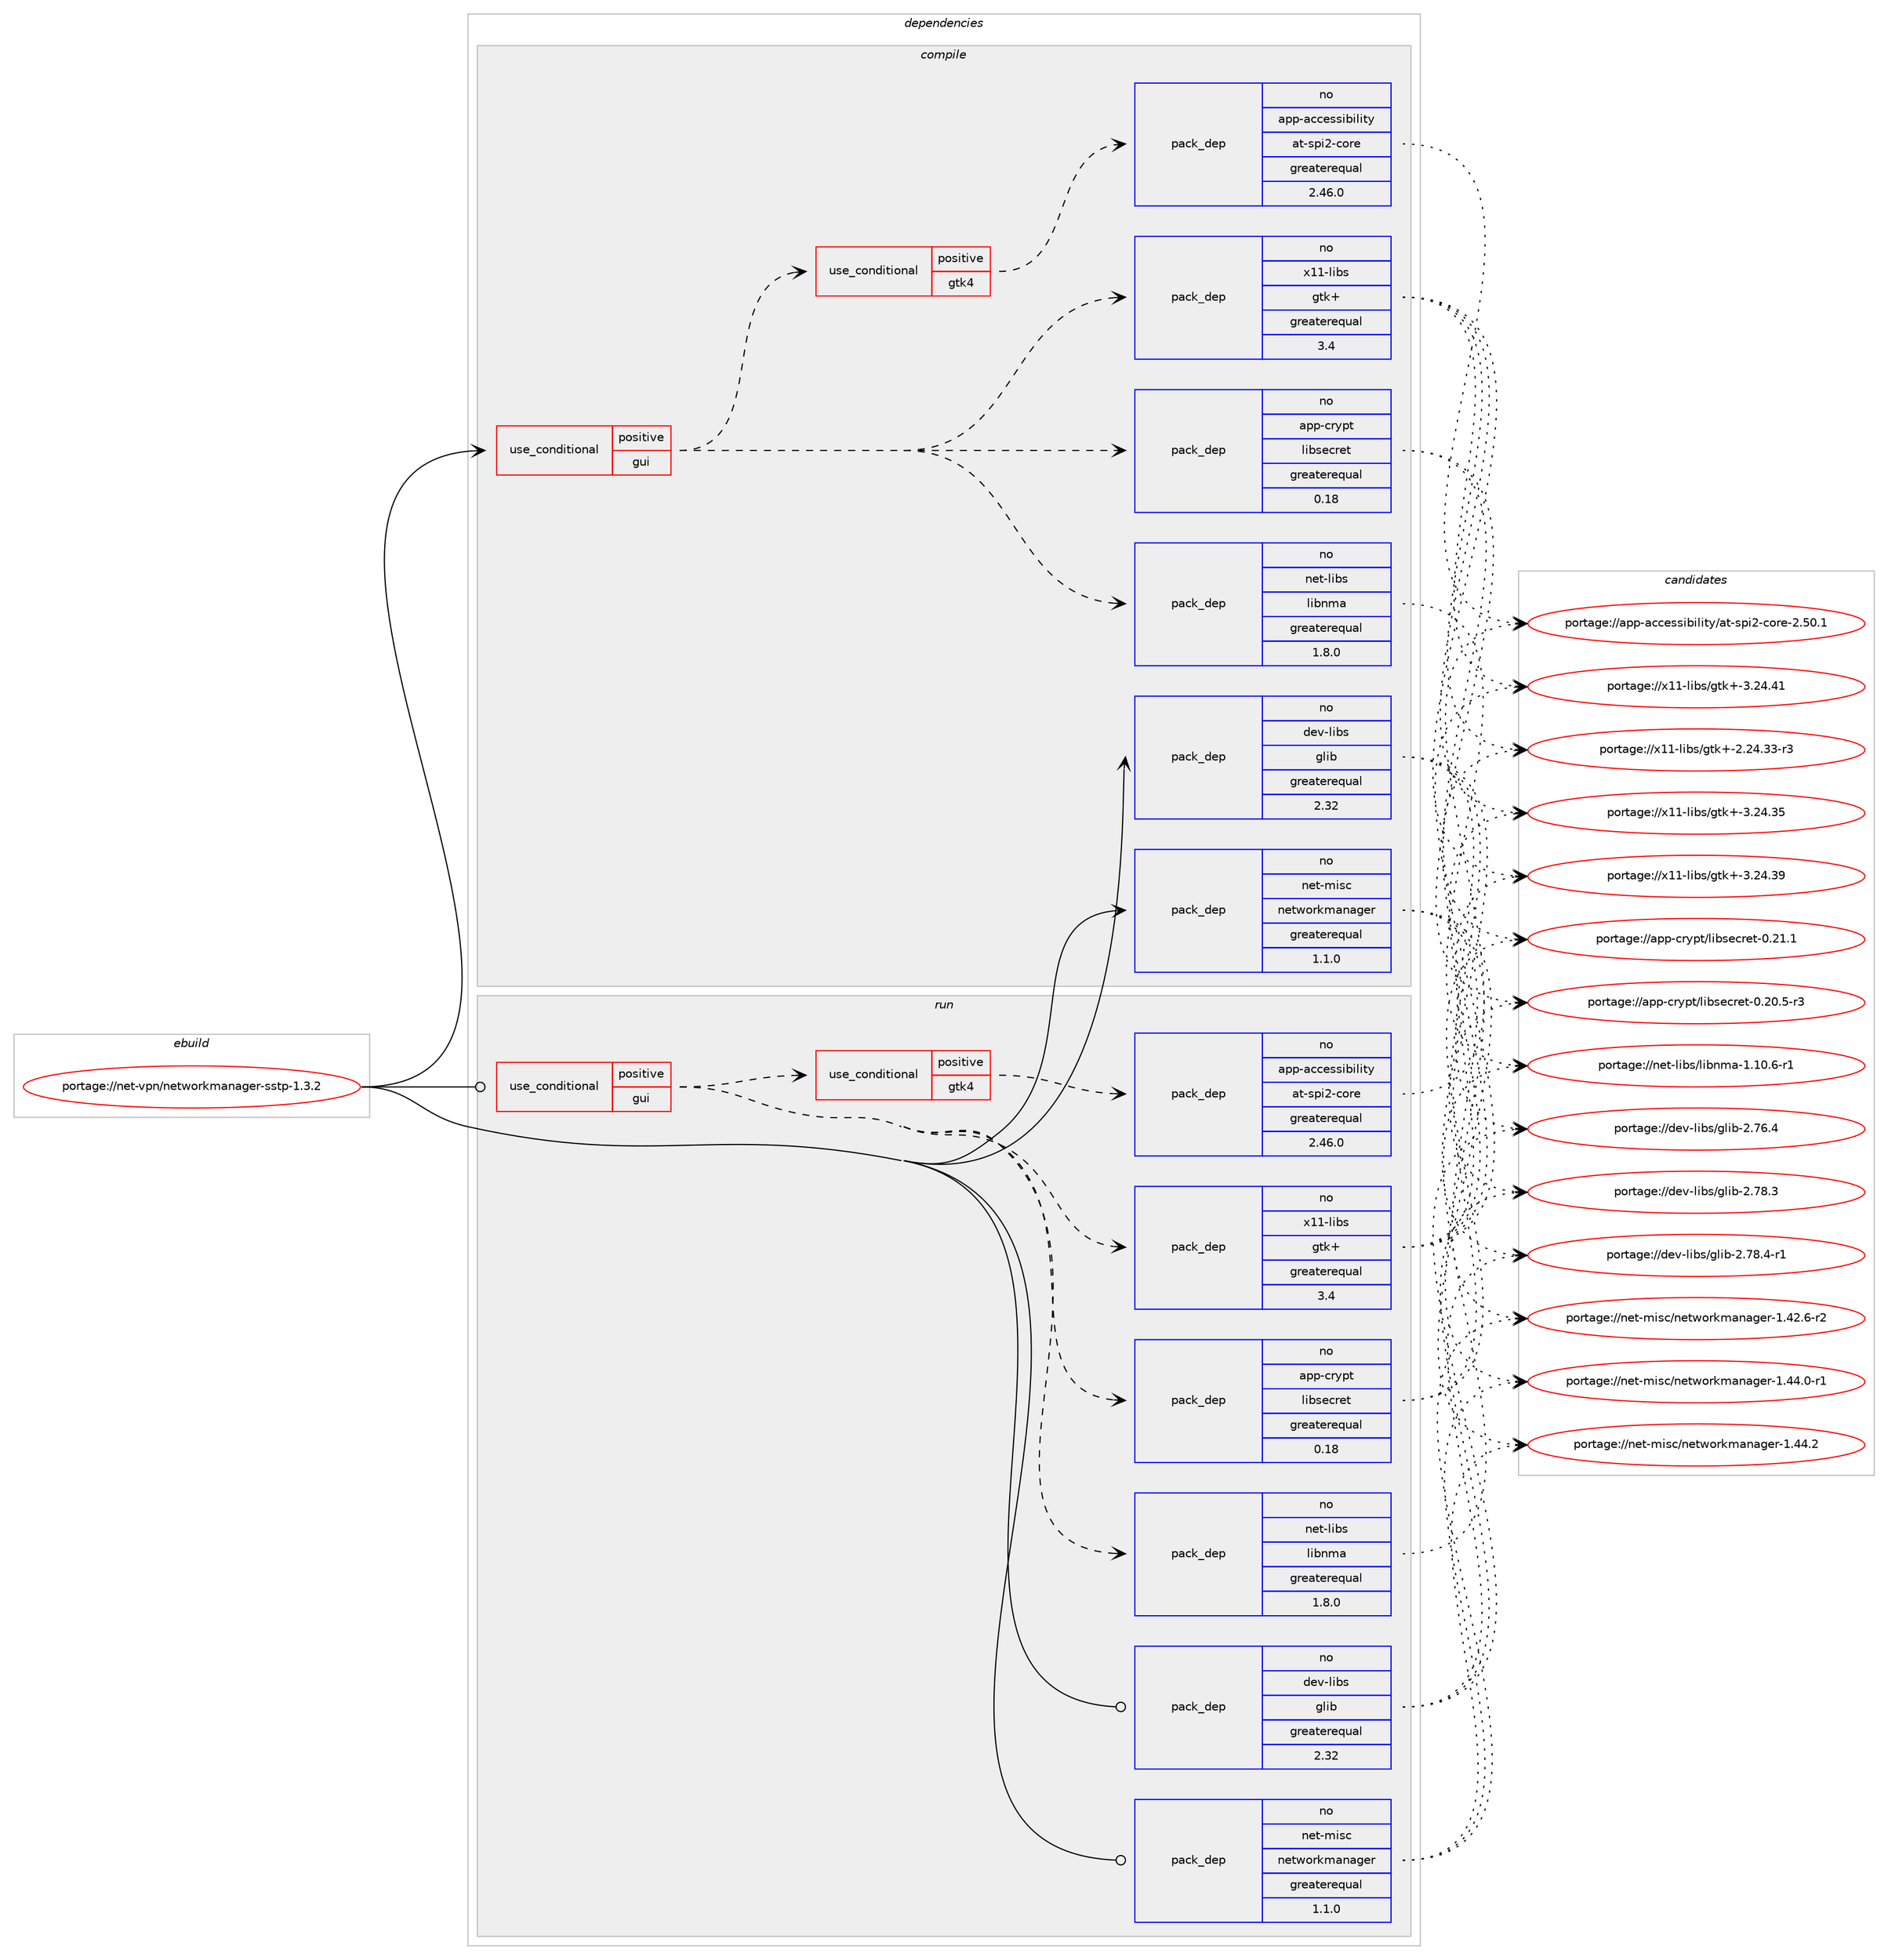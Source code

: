 digraph prolog {

# *************
# Graph options
# *************

newrank=true;
concentrate=true;
compound=true;
graph [rankdir=LR,fontname=Helvetica,fontsize=10,ranksep=1.5];#, ranksep=2.5, nodesep=0.2];
edge  [arrowhead=vee];
node  [fontname=Helvetica,fontsize=10];

# **********
# The ebuild
# **********

subgraph cluster_leftcol {
color=gray;
rank=same;
label=<<i>ebuild</i>>;
id [label="portage://net-vpn/networkmanager-sstp-1.3.2", color=red, width=4, href="../net-vpn/networkmanager-sstp-1.3.2.svg"];
}

# ****************
# The dependencies
# ****************

subgraph cluster_midcol {
color=gray;
label=<<i>dependencies</i>>;
subgraph cluster_compile {
fillcolor="#eeeeee";
style=filled;
label=<<i>compile</i>>;
subgraph cond6909 {
dependency9854 [label=<<TABLE BORDER="0" CELLBORDER="1" CELLSPACING="0" CELLPADDING="4"><TR><TD ROWSPAN="3" CELLPADDING="10">use_conditional</TD></TR><TR><TD>positive</TD></TR><TR><TD>gui</TD></TR></TABLE>>, shape=none, color=red];
subgraph pack2849 {
dependency9855 [label=<<TABLE BORDER="0" CELLBORDER="1" CELLSPACING="0" CELLPADDING="4" WIDTH="220"><TR><TD ROWSPAN="6" CELLPADDING="30">pack_dep</TD></TR><TR><TD WIDTH="110">no</TD></TR><TR><TD>net-libs</TD></TR><TR><TD>libnma</TD></TR><TR><TD>greaterequal</TD></TR><TR><TD>1.8.0</TD></TR></TABLE>>, shape=none, color=blue];
}
dependency9854:e -> dependency9855:w [weight=20,style="dashed",arrowhead="vee"];
subgraph pack2850 {
dependency9856 [label=<<TABLE BORDER="0" CELLBORDER="1" CELLSPACING="0" CELLPADDING="4" WIDTH="220"><TR><TD ROWSPAN="6" CELLPADDING="30">pack_dep</TD></TR><TR><TD WIDTH="110">no</TD></TR><TR><TD>app-crypt</TD></TR><TR><TD>libsecret</TD></TR><TR><TD>greaterequal</TD></TR><TR><TD>0.18</TD></TR></TABLE>>, shape=none, color=blue];
}
dependency9854:e -> dependency9856:w [weight=20,style="dashed",arrowhead="vee"];
subgraph pack2851 {
dependency9857 [label=<<TABLE BORDER="0" CELLBORDER="1" CELLSPACING="0" CELLPADDING="4" WIDTH="220"><TR><TD ROWSPAN="6" CELLPADDING="30">pack_dep</TD></TR><TR><TD WIDTH="110">no</TD></TR><TR><TD>x11-libs</TD></TR><TR><TD>gtk+</TD></TR><TR><TD>greaterequal</TD></TR><TR><TD>3.4</TD></TR></TABLE>>, shape=none, color=blue];
}
dependency9854:e -> dependency9857:w [weight=20,style="dashed",arrowhead="vee"];
subgraph cond6910 {
dependency9858 [label=<<TABLE BORDER="0" CELLBORDER="1" CELLSPACING="0" CELLPADDING="4"><TR><TD ROWSPAN="3" CELLPADDING="10">use_conditional</TD></TR><TR><TD>positive</TD></TR><TR><TD>gtk4</TD></TR></TABLE>>, shape=none, color=red];
subgraph pack2852 {
dependency9859 [label=<<TABLE BORDER="0" CELLBORDER="1" CELLSPACING="0" CELLPADDING="4" WIDTH="220"><TR><TD ROWSPAN="6" CELLPADDING="30">pack_dep</TD></TR><TR><TD WIDTH="110">no</TD></TR><TR><TD>app-accessibility</TD></TR><TR><TD>at-spi2-core</TD></TR><TR><TD>greaterequal</TD></TR><TR><TD>2.46.0</TD></TR></TABLE>>, shape=none, color=blue];
}
dependency9858:e -> dependency9859:w [weight=20,style="dashed",arrowhead="vee"];
# *** BEGIN UNKNOWN DEPENDENCY TYPE (TODO) ***
# dependency9858 -> package_dependency(portage://net-vpn/networkmanager-sstp-1.3.2,install,no,media-libs,graphene,none,[,,],[],[])
# *** END UNKNOWN DEPENDENCY TYPE (TODO) ***

# *** BEGIN UNKNOWN DEPENDENCY TYPE (TODO) ***
# dependency9858 -> package_dependency(portage://net-vpn/networkmanager-sstp-1.3.2,install,no,media-libs,harfbuzz,none,[,,],any_same_slot,[])
# *** END UNKNOWN DEPENDENCY TYPE (TODO) ***

# *** BEGIN UNKNOWN DEPENDENCY TYPE (TODO) ***
# dependency9858 -> package_dependency(portage://net-vpn/networkmanager-sstp-1.3.2,install,no,x11-libs,cairo,none,[,,],[],[])
# *** END UNKNOWN DEPENDENCY TYPE (TODO) ***

# *** BEGIN UNKNOWN DEPENDENCY TYPE (TODO) ***
# dependency9858 -> package_dependency(portage://net-vpn/networkmanager-sstp-1.3.2,install,no,x11-libs,gdk-pixbuf,none,[,,],[slot(2)],[])
# *** END UNKNOWN DEPENDENCY TYPE (TODO) ***

# *** BEGIN UNKNOWN DEPENDENCY TYPE (TODO) ***
# dependency9858 -> package_dependency(portage://net-vpn/networkmanager-sstp-1.3.2,install,no,x11-libs,pango,none,[,,],[],[])
# *** END UNKNOWN DEPENDENCY TYPE (TODO) ***

# *** BEGIN UNKNOWN DEPENDENCY TYPE (TODO) ***
# dependency9858 -> package_dependency(portage://net-vpn/networkmanager-sstp-1.3.2,install,no,gui-libs,gtk,none,[,,],[slot(4)],[])
# *** END UNKNOWN DEPENDENCY TYPE (TODO) ***

}
dependency9854:e -> dependency9858:w [weight=20,style="dashed",arrowhead="vee"];
}
id:e -> dependency9854:w [weight=20,style="solid",arrowhead="vee"];
subgraph pack2853 {
dependency9860 [label=<<TABLE BORDER="0" CELLBORDER="1" CELLSPACING="0" CELLPADDING="4" WIDTH="220"><TR><TD ROWSPAN="6" CELLPADDING="30">pack_dep</TD></TR><TR><TD WIDTH="110">no</TD></TR><TR><TD>dev-libs</TD></TR><TR><TD>glib</TD></TR><TR><TD>greaterequal</TD></TR><TR><TD>2.32</TD></TR></TABLE>>, shape=none, color=blue];
}
id:e -> dependency9860:w [weight=20,style="solid",arrowhead="vee"];
# *** BEGIN UNKNOWN DEPENDENCY TYPE (TODO) ***
# id -> package_dependency(portage://net-vpn/networkmanager-sstp-1.3.2,install,no,net-dialup,ppp,none,[,,],any_same_slot,[])
# *** END UNKNOWN DEPENDENCY TYPE (TODO) ***

# *** BEGIN UNKNOWN DEPENDENCY TYPE (TODO) ***
# id -> package_dependency(portage://net-vpn/networkmanager-sstp-1.3.2,install,no,net-libs,gnutls,none,[,,],any_same_slot,[])
# *** END UNKNOWN DEPENDENCY TYPE (TODO) ***

subgraph pack2854 {
dependency9861 [label=<<TABLE BORDER="0" CELLBORDER="1" CELLSPACING="0" CELLPADDING="4" WIDTH="220"><TR><TD ROWSPAN="6" CELLPADDING="30">pack_dep</TD></TR><TR><TD WIDTH="110">no</TD></TR><TR><TD>net-misc</TD></TR><TR><TD>networkmanager</TD></TR><TR><TD>greaterequal</TD></TR><TR><TD>1.1.0</TD></TR></TABLE>>, shape=none, color=blue];
}
id:e -> dependency9861:w [weight=20,style="solid",arrowhead="vee"];
# *** BEGIN UNKNOWN DEPENDENCY TYPE (TODO) ***
# id -> package_dependency(portage://net-vpn/networkmanager-sstp-1.3.2,install,no,net-misc,sstp-client,none,[,,],[],[])
# *** END UNKNOWN DEPENDENCY TYPE (TODO) ***

}
subgraph cluster_compileandrun {
fillcolor="#eeeeee";
style=filled;
label=<<i>compile and run</i>>;
}
subgraph cluster_run {
fillcolor="#eeeeee";
style=filled;
label=<<i>run</i>>;
subgraph cond6911 {
dependency9862 [label=<<TABLE BORDER="0" CELLBORDER="1" CELLSPACING="0" CELLPADDING="4"><TR><TD ROWSPAN="3" CELLPADDING="10">use_conditional</TD></TR><TR><TD>positive</TD></TR><TR><TD>gui</TD></TR></TABLE>>, shape=none, color=red];
subgraph pack2855 {
dependency9863 [label=<<TABLE BORDER="0" CELLBORDER="1" CELLSPACING="0" CELLPADDING="4" WIDTH="220"><TR><TD ROWSPAN="6" CELLPADDING="30">pack_dep</TD></TR><TR><TD WIDTH="110">no</TD></TR><TR><TD>net-libs</TD></TR><TR><TD>libnma</TD></TR><TR><TD>greaterequal</TD></TR><TR><TD>1.8.0</TD></TR></TABLE>>, shape=none, color=blue];
}
dependency9862:e -> dependency9863:w [weight=20,style="dashed",arrowhead="vee"];
subgraph pack2856 {
dependency9864 [label=<<TABLE BORDER="0" CELLBORDER="1" CELLSPACING="0" CELLPADDING="4" WIDTH="220"><TR><TD ROWSPAN="6" CELLPADDING="30">pack_dep</TD></TR><TR><TD WIDTH="110">no</TD></TR><TR><TD>app-crypt</TD></TR><TR><TD>libsecret</TD></TR><TR><TD>greaterequal</TD></TR><TR><TD>0.18</TD></TR></TABLE>>, shape=none, color=blue];
}
dependency9862:e -> dependency9864:w [weight=20,style="dashed",arrowhead="vee"];
subgraph pack2857 {
dependency9865 [label=<<TABLE BORDER="0" CELLBORDER="1" CELLSPACING="0" CELLPADDING="4" WIDTH="220"><TR><TD ROWSPAN="6" CELLPADDING="30">pack_dep</TD></TR><TR><TD WIDTH="110">no</TD></TR><TR><TD>x11-libs</TD></TR><TR><TD>gtk+</TD></TR><TR><TD>greaterequal</TD></TR><TR><TD>3.4</TD></TR></TABLE>>, shape=none, color=blue];
}
dependency9862:e -> dependency9865:w [weight=20,style="dashed",arrowhead="vee"];
subgraph cond6912 {
dependency9866 [label=<<TABLE BORDER="0" CELLBORDER="1" CELLSPACING="0" CELLPADDING="4"><TR><TD ROWSPAN="3" CELLPADDING="10">use_conditional</TD></TR><TR><TD>positive</TD></TR><TR><TD>gtk4</TD></TR></TABLE>>, shape=none, color=red];
subgraph pack2858 {
dependency9867 [label=<<TABLE BORDER="0" CELLBORDER="1" CELLSPACING="0" CELLPADDING="4" WIDTH="220"><TR><TD ROWSPAN="6" CELLPADDING="30">pack_dep</TD></TR><TR><TD WIDTH="110">no</TD></TR><TR><TD>app-accessibility</TD></TR><TR><TD>at-spi2-core</TD></TR><TR><TD>greaterequal</TD></TR><TR><TD>2.46.0</TD></TR></TABLE>>, shape=none, color=blue];
}
dependency9866:e -> dependency9867:w [weight=20,style="dashed",arrowhead="vee"];
# *** BEGIN UNKNOWN DEPENDENCY TYPE (TODO) ***
# dependency9866 -> package_dependency(portage://net-vpn/networkmanager-sstp-1.3.2,run,no,media-libs,graphene,none,[,,],[],[])
# *** END UNKNOWN DEPENDENCY TYPE (TODO) ***

# *** BEGIN UNKNOWN DEPENDENCY TYPE (TODO) ***
# dependency9866 -> package_dependency(portage://net-vpn/networkmanager-sstp-1.3.2,run,no,media-libs,harfbuzz,none,[,,],any_same_slot,[])
# *** END UNKNOWN DEPENDENCY TYPE (TODO) ***

# *** BEGIN UNKNOWN DEPENDENCY TYPE (TODO) ***
# dependency9866 -> package_dependency(portage://net-vpn/networkmanager-sstp-1.3.2,run,no,x11-libs,cairo,none,[,,],[],[])
# *** END UNKNOWN DEPENDENCY TYPE (TODO) ***

# *** BEGIN UNKNOWN DEPENDENCY TYPE (TODO) ***
# dependency9866 -> package_dependency(portage://net-vpn/networkmanager-sstp-1.3.2,run,no,x11-libs,gdk-pixbuf,none,[,,],[slot(2)],[])
# *** END UNKNOWN DEPENDENCY TYPE (TODO) ***

# *** BEGIN UNKNOWN DEPENDENCY TYPE (TODO) ***
# dependency9866 -> package_dependency(portage://net-vpn/networkmanager-sstp-1.3.2,run,no,x11-libs,pango,none,[,,],[],[])
# *** END UNKNOWN DEPENDENCY TYPE (TODO) ***

# *** BEGIN UNKNOWN DEPENDENCY TYPE (TODO) ***
# dependency9866 -> package_dependency(portage://net-vpn/networkmanager-sstp-1.3.2,run,no,gui-libs,gtk,none,[,,],[slot(4)],[])
# *** END UNKNOWN DEPENDENCY TYPE (TODO) ***

}
dependency9862:e -> dependency9866:w [weight=20,style="dashed",arrowhead="vee"];
}
id:e -> dependency9862:w [weight=20,style="solid",arrowhead="odot"];
subgraph pack2859 {
dependency9868 [label=<<TABLE BORDER="0" CELLBORDER="1" CELLSPACING="0" CELLPADDING="4" WIDTH="220"><TR><TD ROWSPAN="6" CELLPADDING="30">pack_dep</TD></TR><TR><TD WIDTH="110">no</TD></TR><TR><TD>dev-libs</TD></TR><TR><TD>glib</TD></TR><TR><TD>greaterequal</TD></TR><TR><TD>2.32</TD></TR></TABLE>>, shape=none, color=blue];
}
id:e -> dependency9868:w [weight=20,style="solid",arrowhead="odot"];
# *** BEGIN UNKNOWN DEPENDENCY TYPE (TODO) ***
# id -> package_dependency(portage://net-vpn/networkmanager-sstp-1.3.2,run,no,net-dialup,ppp,none,[,,],any_same_slot,[])
# *** END UNKNOWN DEPENDENCY TYPE (TODO) ***

# *** BEGIN UNKNOWN DEPENDENCY TYPE (TODO) ***
# id -> package_dependency(portage://net-vpn/networkmanager-sstp-1.3.2,run,no,net-libs,gnutls,none,[,,],any_same_slot,[])
# *** END UNKNOWN DEPENDENCY TYPE (TODO) ***

subgraph pack2860 {
dependency9869 [label=<<TABLE BORDER="0" CELLBORDER="1" CELLSPACING="0" CELLPADDING="4" WIDTH="220"><TR><TD ROWSPAN="6" CELLPADDING="30">pack_dep</TD></TR><TR><TD WIDTH="110">no</TD></TR><TR><TD>net-misc</TD></TR><TR><TD>networkmanager</TD></TR><TR><TD>greaterequal</TD></TR><TR><TD>1.1.0</TD></TR></TABLE>>, shape=none, color=blue];
}
id:e -> dependency9869:w [weight=20,style="solid",arrowhead="odot"];
# *** BEGIN UNKNOWN DEPENDENCY TYPE (TODO) ***
# id -> package_dependency(portage://net-vpn/networkmanager-sstp-1.3.2,run,no,net-misc,sstp-client,none,[,,],[],[])
# *** END UNKNOWN DEPENDENCY TYPE (TODO) ***

}
}

# **************
# The candidates
# **************

subgraph cluster_choices {
rank=same;
color=gray;
label=<<i>candidates</i>>;

subgraph choice2849 {
color=black;
nodesep=1;
choice1101011164510810598115471081059811010997454946494846544511449 [label="portage://net-libs/libnma-1.10.6-r1", color=red, width=4,href="../net-libs/libnma-1.10.6-r1.svg"];
dependency9855:e -> choice1101011164510810598115471081059811010997454946494846544511449:w [style=dotted,weight="100"];
}
subgraph choice2850 {
color=black;
nodesep=1;
choice971121124599114121112116471081059811510199114101116454846504846534511451 [label="portage://app-crypt/libsecret-0.20.5-r3", color=red, width=4,href="../app-crypt/libsecret-0.20.5-r3.svg"];
choice97112112459911412111211647108105981151019911410111645484650494649 [label="portage://app-crypt/libsecret-0.21.1", color=red, width=4,href="../app-crypt/libsecret-0.21.1.svg"];
dependency9856:e -> choice971121124599114121112116471081059811510199114101116454846504846534511451:w [style=dotted,weight="100"];
dependency9856:e -> choice97112112459911412111211647108105981151019911410111645484650494649:w [style=dotted,weight="100"];
}
subgraph choice2851 {
color=black;
nodesep=1;
choice12049494510810598115471031161074345504650524651514511451 [label="portage://x11-libs/gtk+-2.24.33-r3", color=red, width=4,href="../x11-libs/gtk+-2.24.33-r3.svg"];
choice1204949451081059811547103116107434551465052465153 [label="portage://x11-libs/gtk+-3.24.35", color=red, width=4,href="../x11-libs/gtk+-3.24.35.svg"];
choice1204949451081059811547103116107434551465052465157 [label="portage://x11-libs/gtk+-3.24.39", color=red, width=4,href="../x11-libs/gtk+-3.24.39.svg"];
choice1204949451081059811547103116107434551465052465249 [label="portage://x11-libs/gtk+-3.24.41", color=red, width=4,href="../x11-libs/gtk+-3.24.41.svg"];
dependency9857:e -> choice12049494510810598115471031161074345504650524651514511451:w [style=dotted,weight="100"];
dependency9857:e -> choice1204949451081059811547103116107434551465052465153:w [style=dotted,weight="100"];
dependency9857:e -> choice1204949451081059811547103116107434551465052465157:w [style=dotted,weight="100"];
dependency9857:e -> choice1204949451081059811547103116107434551465052465249:w [style=dotted,weight="100"];
}
subgraph choice2852 {
color=black;
nodesep=1;
choice97112112459799991011151151059810510810511612147971164511511210550459911111410145504653484649 [label="portage://app-accessibility/at-spi2-core-2.50.1", color=red, width=4,href="../app-accessibility/at-spi2-core-2.50.1.svg"];
dependency9859:e -> choice97112112459799991011151151059810510810511612147971164511511210550459911111410145504653484649:w [style=dotted,weight="100"];
}
subgraph choice2853 {
color=black;
nodesep=1;
choice1001011184510810598115471031081059845504655544652 [label="portage://dev-libs/glib-2.76.4", color=red, width=4,href="../dev-libs/glib-2.76.4.svg"];
choice1001011184510810598115471031081059845504655564651 [label="portage://dev-libs/glib-2.78.3", color=red, width=4,href="../dev-libs/glib-2.78.3.svg"];
choice10010111845108105981154710310810598455046555646524511449 [label="portage://dev-libs/glib-2.78.4-r1", color=red, width=4,href="../dev-libs/glib-2.78.4-r1.svg"];
dependency9860:e -> choice1001011184510810598115471031081059845504655544652:w [style=dotted,weight="100"];
dependency9860:e -> choice1001011184510810598115471031081059845504655564651:w [style=dotted,weight="100"];
dependency9860:e -> choice10010111845108105981154710310810598455046555646524511449:w [style=dotted,weight="100"];
}
subgraph choice2854 {
color=black;
nodesep=1;
choice1101011164510910511599471101011161191111141071099711097103101114454946525046544511450 [label="portage://net-misc/networkmanager-1.42.6-r2", color=red, width=4,href="../net-misc/networkmanager-1.42.6-r2.svg"];
choice1101011164510910511599471101011161191111141071099711097103101114454946525246484511449 [label="portage://net-misc/networkmanager-1.44.0-r1", color=red, width=4,href="../net-misc/networkmanager-1.44.0-r1.svg"];
choice110101116451091051159947110101116119111114107109971109710310111445494652524650 [label="portage://net-misc/networkmanager-1.44.2", color=red, width=4,href="../net-misc/networkmanager-1.44.2.svg"];
dependency9861:e -> choice1101011164510910511599471101011161191111141071099711097103101114454946525046544511450:w [style=dotted,weight="100"];
dependency9861:e -> choice1101011164510910511599471101011161191111141071099711097103101114454946525246484511449:w [style=dotted,weight="100"];
dependency9861:e -> choice110101116451091051159947110101116119111114107109971109710310111445494652524650:w [style=dotted,weight="100"];
}
subgraph choice2855 {
color=black;
nodesep=1;
choice1101011164510810598115471081059811010997454946494846544511449 [label="portage://net-libs/libnma-1.10.6-r1", color=red, width=4,href="../net-libs/libnma-1.10.6-r1.svg"];
dependency9863:e -> choice1101011164510810598115471081059811010997454946494846544511449:w [style=dotted,weight="100"];
}
subgraph choice2856 {
color=black;
nodesep=1;
choice971121124599114121112116471081059811510199114101116454846504846534511451 [label="portage://app-crypt/libsecret-0.20.5-r3", color=red, width=4,href="../app-crypt/libsecret-0.20.5-r3.svg"];
choice97112112459911412111211647108105981151019911410111645484650494649 [label="portage://app-crypt/libsecret-0.21.1", color=red, width=4,href="../app-crypt/libsecret-0.21.1.svg"];
dependency9864:e -> choice971121124599114121112116471081059811510199114101116454846504846534511451:w [style=dotted,weight="100"];
dependency9864:e -> choice97112112459911412111211647108105981151019911410111645484650494649:w [style=dotted,weight="100"];
}
subgraph choice2857 {
color=black;
nodesep=1;
choice12049494510810598115471031161074345504650524651514511451 [label="portage://x11-libs/gtk+-2.24.33-r3", color=red, width=4,href="../x11-libs/gtk+-2.24.33-r3.svg"];
choice1204949451081059811547103116107434551465052465153 [label="portage://x11-libs/gtk+-3.24.35", color=red, width=4,href="../x11-libs/gtk+-3.24.35.svg"];
choice1204949451081059811547103116107434551465052465157 [label="portage://x11-libs/gtk+-3.24.39", color=red, width=4,href="../x11-libs/gtk+-3.24.39.svg"];
choice1204949451081059811547103116107434551465052465249 [label="portage://x11-libs/gtk+-3.24.41", color=red, width=4,href="../x11-libs/gtk+-3.24.41.svg"];
dependency9865:e -> choice12049494510810598115471031161074345504650524651514511451:w [style=dotted,weight="100"];
dependency9865:e -> choice1204949451081059811547103116107434551465052465153:w [style=dotted,weight="100"];
dependency9865:e -> choice1204949451081059811547103116107434551465052465157:w [style=dotted,weight="100"];
dependency9865:e -> choice1204949451081059811547103116107434551465052465249:w [style=dotted,weight="100"];
}
subgraph choice2858 {
color=black;
nodesep=1;
choice97112112459799991011151151059810510810511612147971164511511210550459911111410145504653484649 [label="portage://app-accessibility/at-spi2-core-2.50.1", color=red, width=4,href="../app-accessibility/at-spi2-core-2.50.1.svg"];
dependency9867:e -> choice97112112459799991011151151059810510810511612147971164511511210550459911111410145504653484649:w [style=dotted,weight="100"];
}
subgraph choice2859 {
color=black;
nodesep=1;
choice1001011184510810598115471031081059845504655544652 [label="portage://dev-libs/glib-2.76.4", color=red, width=4,href="../dev-libs/glib-2.76.4.svg"];
choice1001011184510810598115471031081059845504655564651 [label="portage://dev-libs/glib-2.78.3", color=red, width=4,href="../dev-libs/glib-2.78.3.svg"];
choice10010111845108105981154710310810598455046555646524511449 [label="portage://dev-libs/glib-2.78.4-r1", color=red, width=4,href="../dev-libs/glib-2.78.4-r1.svg"];
dependency9868:e -> choice1001011184510810598115471031081059845504655544652:w [style=dotted,weight="100"];
dependency9868:e -> choice1001011184510810598115471031081059845504655564651:w [style=dotted,weight="100"];
dependency9868:e -> choice10010111845108105981154710310810598455046555646524511449:w [style=dotted,weight="100"];
}
subgraph choice2860 {
color=black;
nodesep=1;
choice1101011164510910511599471101011161191111141071099711097103101114454946525046544511450 [label="portage://net-misc/networkmanager-1.42.6-r2", color=red, width=4,href="../net-misc/networkmanager-1.42.6-r2.svg"];
choice1101011164510910511599471101011161191111141071099711097103101114454946525246484511449 [label="portage://net-misc/networkmanager-1.44.0-r1", color=red, width=4,href="../net-misc/networkmanager-1.44.0-r1.svg"];
choice110101116451091051159947110101116119111114107109971109710310111445494652524650 [label="portage://net-misc/networkmanager-1.44.2", color=red, width=4,href="../net-misc/networkmanager-1.44.2.svg"];
dependency9869:e -> choice1101011164510910511599471101011161191111141071099711097103101114454946525046544511450:w [style=dotted,weight="100"];
dependency9869:e -> choice1101011164510910511599471101011161191111141071099711097103101114454946525246484511449:w [style=dotted,weight="100"];
dependency9869:e -> choice110101116451091051159947110101116119111114107109971109710310111445494652524650:w [style=dotted,weight="100"];
}
}

}
